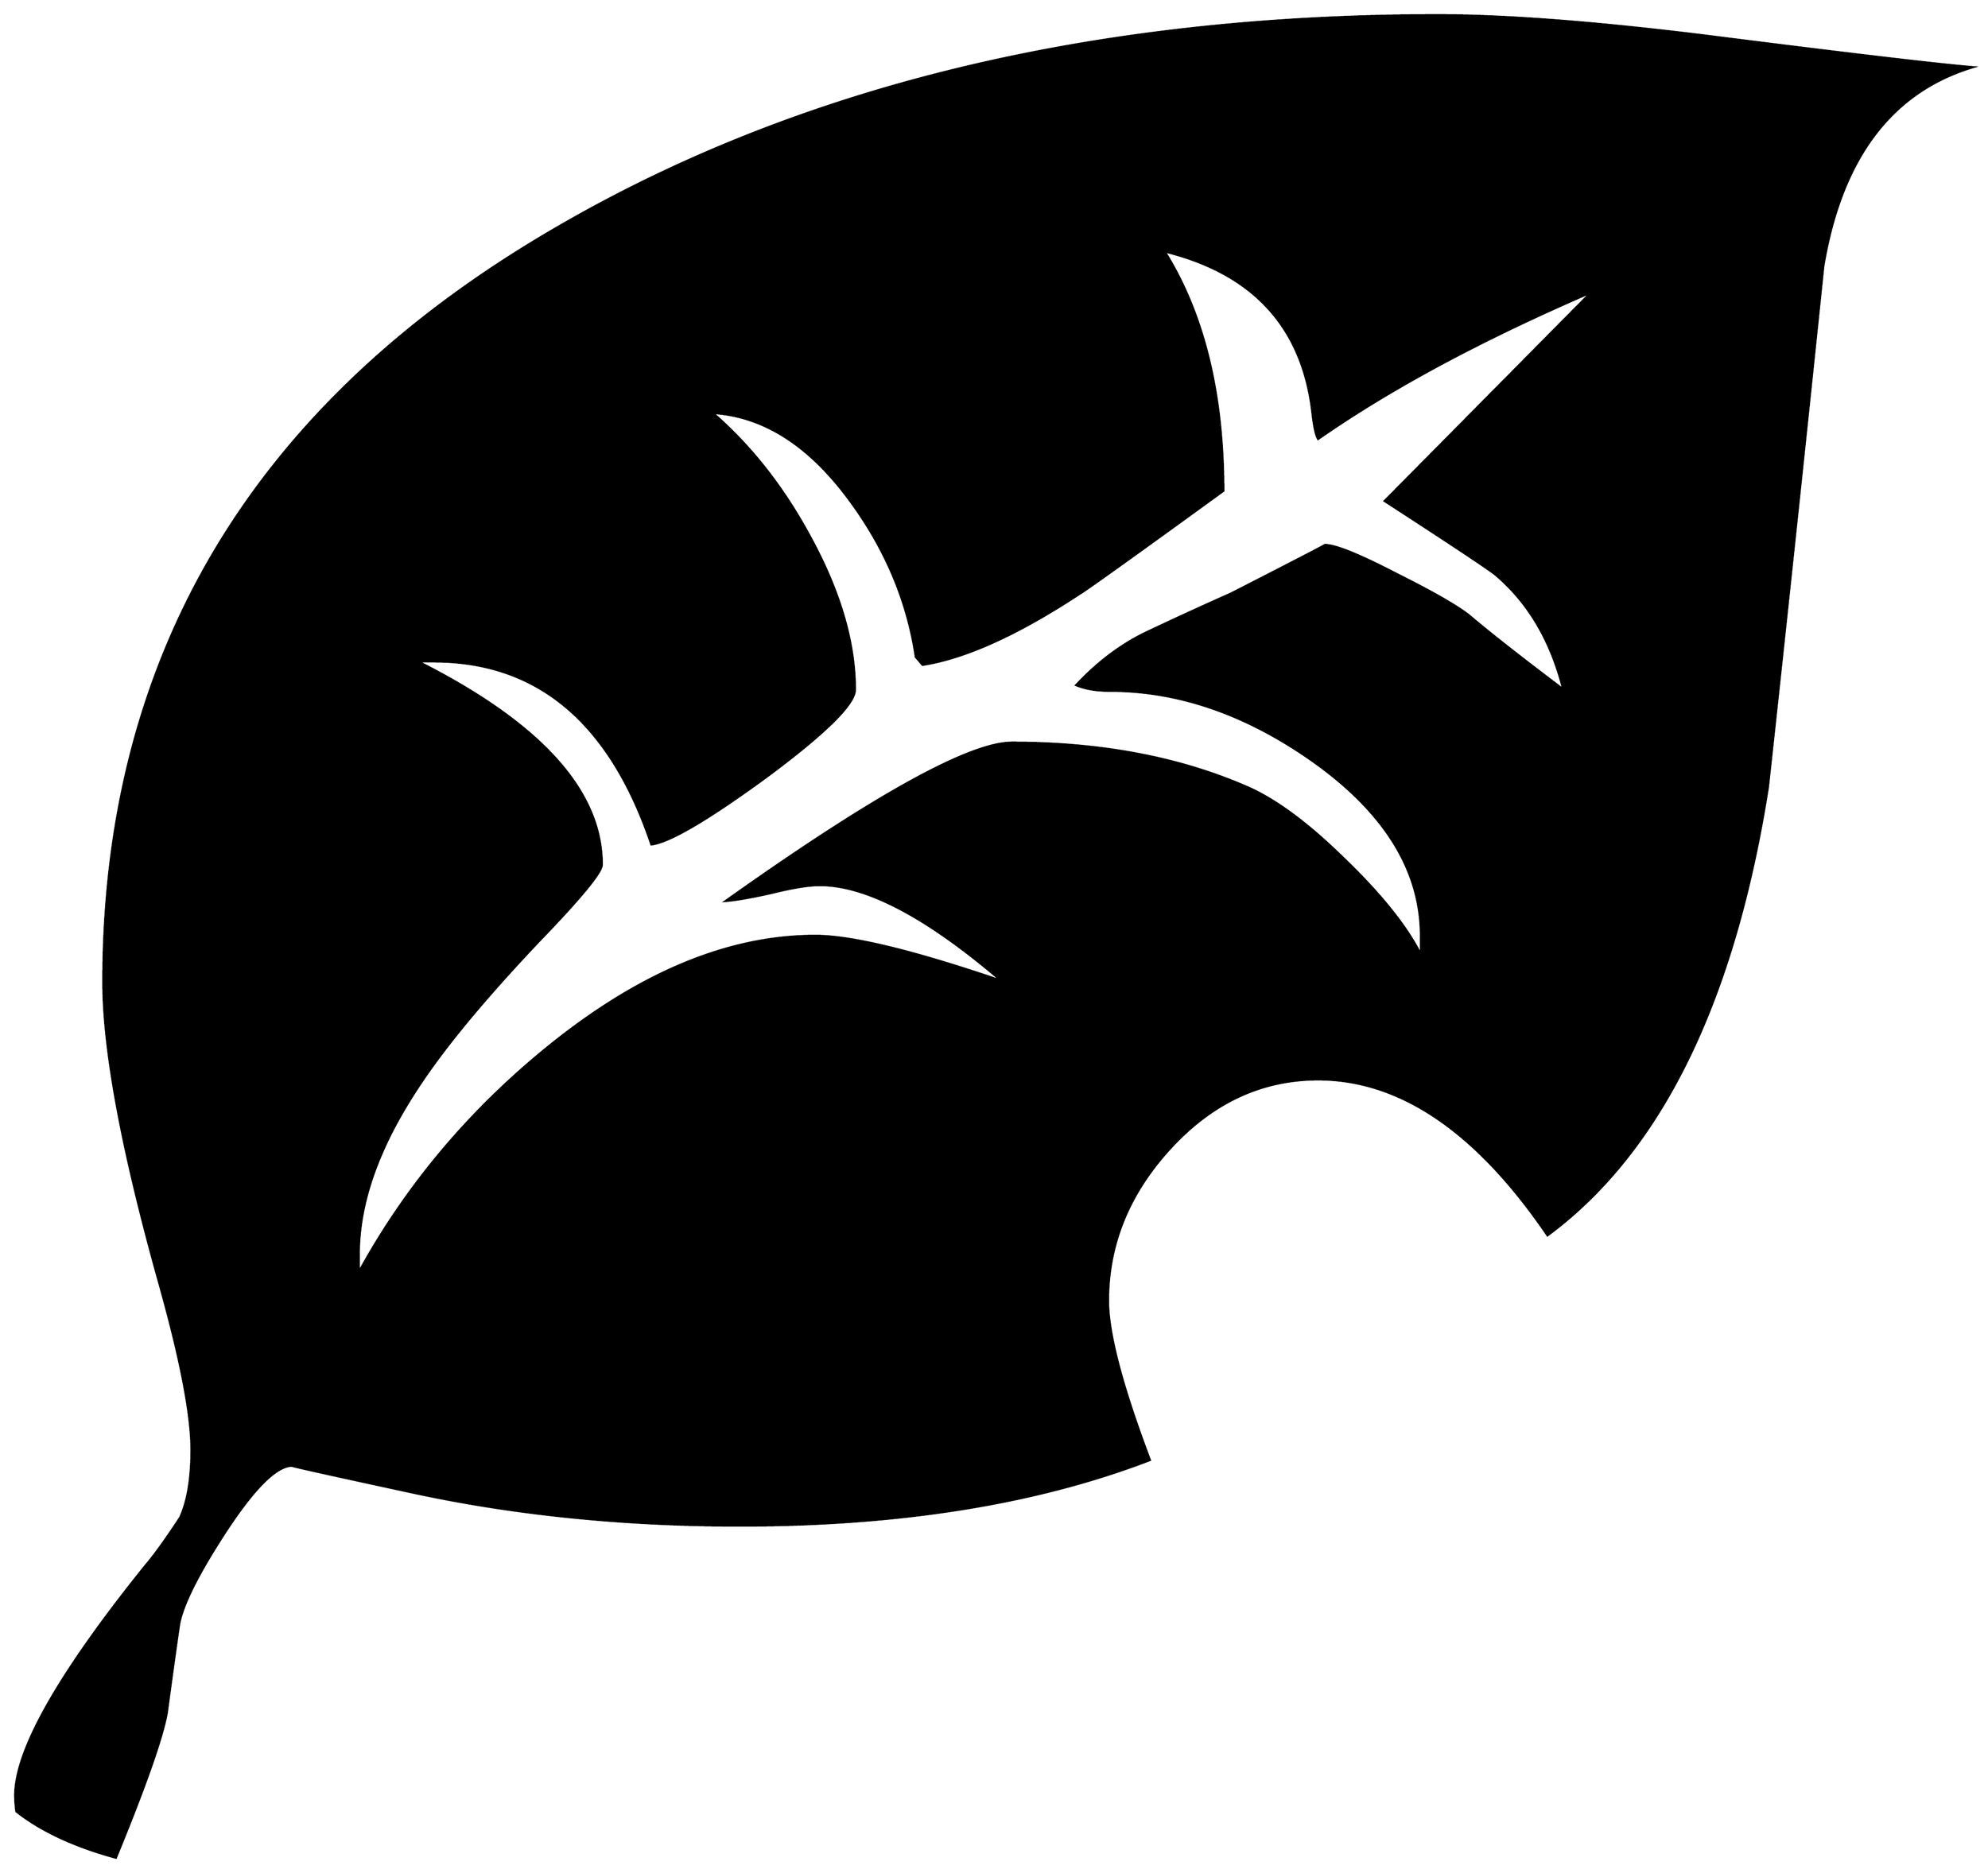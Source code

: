 


\begin{tikzpicture}[y=0.80pt, x=0.80pt, yscale=-1.0, xscale=1.0, inner sep=0pt, outer sep=0pt]
\begin{scope}[shift={(100.0,1656.0)},nonzero rule]
  \path[draw=.,fill=.,line width=1.600pt] (1814.0,-1302.0) ..
    controls (1742.0,-1280.0) and (1698.0,-1221.333) ..
    (1682.0,-1126.0) .. controls (1666.0,-972.0) and
    (1649.667,-818.333) .. (1633.0,-665.0) .. controls
    (1603.0,-474.333) and (1538.0,-342.0) .. (1438.0,-268.0) ..
    controls (1375.333,-360.0) and (1307.667,-406.0) ..
    (1235.0,-406.0) .. controls (1185.0,-406.0) and
    (1141.333,-385.667) .. (1104.0,-345.0) .. controls
    (1067.333,-305.0) and (1049.0,-260.0) .. (1049.0,-210.0) ..
    controls (1049.0,-181.333) and (1061.333,-134.333) ..
    (1086.0,-69.0) .. controls (985.333,-30.333) and (864.333,-11.0)
    .. (723.0,-11.0) .. controls (621.0,-11.0) and (525.0,-20.667)
    .. (435.0,-40.0) .. controls (361.0,-56.0) and (325.0,-64.0)
    .. (327.0,-64.0) .. controls (313.0,-64.0) and (293.0,-44.0)
    .. (267.0,-4.0) .. controls (243.667,32.0) and (230.333,58.667) ..
    (227.0,76.0) .. controls (224.333,94.0) and (220.667,120.333) ..
    (216.0,155.0) .. controls (212.0,177.0) and (197.0,219.667) ..
    (171.0,283.0) .. controls (134.333,273.0) and (105.0,259.333) ..
    (83.0,242.0) .. controls (82.333,236.667) and (82.0,232.0) ..
    (82.0,228.0) .. controls (82.0,188.0) and (120.333,120.333) ..
    (197.0,25.0) .. controls (205.0,15.667) and (215.333,1.333) ..
    (228.0,-18.0) .. controls (234.667,-32.667) and (238.0,-52.667) ..
    (238.0,-78.0) .. controls (238.0,-108.667) and (228.667,-157.333)
    .. (210.0,-224.0) .. controls (176.667,-342.667) and
    (160.0,-432.0) .. (160.0,-492.0) .. controls (160.0,-779.333)
    and (291.0,-1000.333) .. (553.0,-1155.0) .. controls
    (770.333,-1283.667) and (1033.0,-1348.0) .. (1341.0,-1348.0) ..
    controls (1401.0,-1348.0) and (1479.667,-1342.0) ..
    (1577.0,-1330.0) .. controls (1703.0,-1314.0) and
    (1782.0,-1304.667) .. (1814.0,-1302.0) --
    cycle(1477.0,-1103.0) .. controls (1379.667,-1061.0) and
    (1299.0,-1017.667) .. (1235.0,-973.0) .. controls
    (1233.0,-976.333) and (1231.333,-984.0) .. (1230.0,-996.0) ..
    controls (1221.333,-1072.0) and (1177.667,-1119.667) ..
    (1099.0,-1139.0) .. controls (1133.667,-1083.667) and
    (1151.0,-1013.0) .. (1151.0,-927.0) .. controls
    (1073.0,-870.333) and (1030.667,-840.0) .. (1024.0,-836.0) ..
    controls (969.333,-800.0) and (923.0,-779.0) .. (885.0,-773.0)
    -- (879.0,-780.0) .. controls (871.667,-829.333) and
    (852.333,-875.333) .. (821.0,-918.0) .. controls (785.0,-967.333)
    and (744.333,-993.333) .. (699.0,-996.0) .. controls
    (733.0,-966.667) and (762.0,-929.667) .. (786.0,-885.0) ..
    controls (812.0,-837.0) and (825.0,-792.333) .. (825.0,-751.0)
    .. controls (825.0,-738.333) and (799.0,-712.667) ..
    (747.0,-674.0) .. controls (695.0,-636.0) and (661.0,-616.0)
    .. (645.0,-614.0) .. controls (608.333,-722.667) and
    (543.667,-776.667) .. (451.0,-776.0) -- (438.0,-776.0) ..
    controls (546.667,-721.333) and (601.0,-661.333) .. (601.0,-596.0)
    .. controls (601.0,-589.333) and (582.333,-566.667) ..
    (545.0,-528.0) .. controls (498.333,-478.667) and (463.667,-437.0)
    .. (441.0,-403.0) .. controls (403.667,-347.667) and
    (385.333,-296.333) .. (386.0,-249.0) -- (386.0,-235.0) ..
    controls (428.0,-311.667) and (484.0,-378.333) .. (554.0,-435.0)
    .. controls (634.667,-500.333) and (713.333,-533.0) ..
    (790.0,-533.0) .. controls (822.0,-533.0) and (877.0,-519.667)
    .. (955.0,-493.0) .. controls (889.0,-549.667) and
    (835.333,-578.0) .. (794.0,-578.0) .. controls (784.0,-578.0)
    and (769.667,-575.667) .. (751.0,-571.0) .. controls
    (733.0,-567.0) and (719.667,-564.667) .. (711.0,-564.0) ..
    controls (842.333,-657.333) and (926.667,-704.0) .. (964.0,-704.0)
    .. controls (1041.333,-704.0) and (1109.667,-691.333) ..
    (1169.0,-666.0) .. controls (1195.0,-655.333) and
    (1224.333,-634.0) .. (1257.0,-602.0) .. controls
    (1290.333,-570.0) and (1313.333,-541.333) .. (1326.0,-516.0) --
    (1326.0,-533.0) .. controls (1326.0,-591.0) and
    (1294.0,-642.667) .. (1230.0,-688.0) .. controls
    (1171.333,-729.333) and (1111.667,-750.0) .. (1051.0,-750.0) ..
    controls (1039.0,-750.0) and (1029.0,-751.667) ..
    (1021.0,-755.0) .. controls (1041.0,-776.333) and
    (1062.667,-792.333) .. (1086.0,-803.0) .. controls
    (1110.0,-814.333) and (1134.0,-825.333) .. (1158.0,-836.0) ..
    controls (1214.0,-864.667) and (1241.667,-879.0) ..
    (1241.0,-879.0) .. controls (1250.333,-879.0) and
    (1271.667,-870.333) .. (1305.0,-853.0) .. controls
    (1335.667,-837.667) and (1356.667,-825.667) .. (1368.0,-817.0) ..
    controls (1386.0,-801.667) and (1414.0,-779.667) ..
    (1452.0,-751.0) .. controls (1441.333,-793.667) and
    (1421.667,-827.333) .. (1393.0,-852.0) .. controls
    (1389.667,-855.333) and (1356.667,-877.333) .. (1294.0,-918.0) --
    (1477.0,-1103.0) -- cycle;
\end{scope}

\end{tikzpicture}

